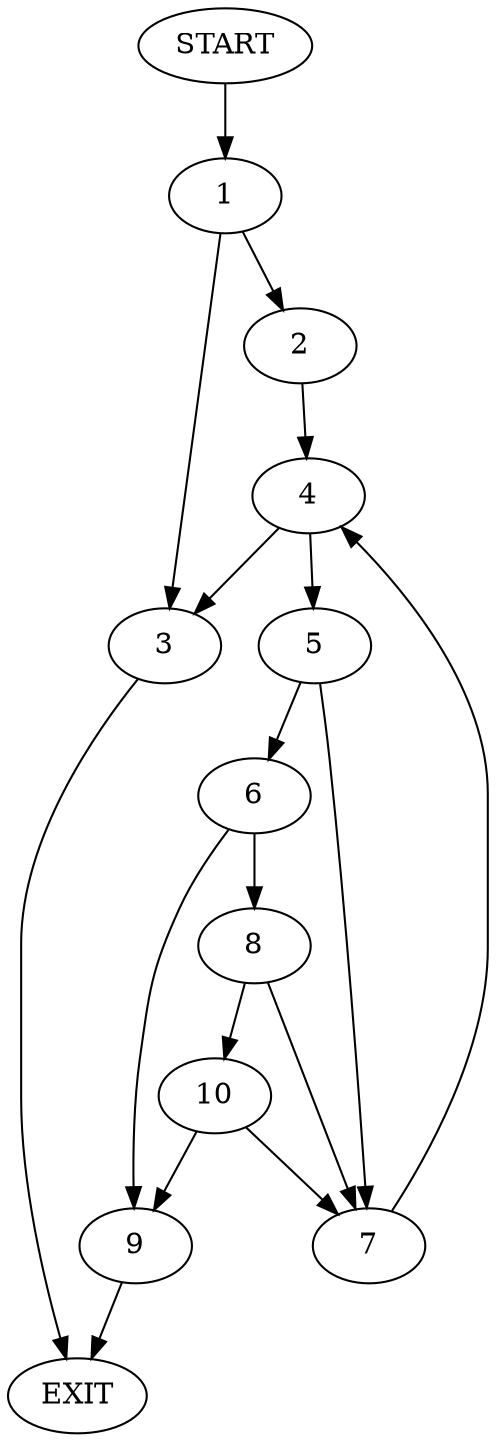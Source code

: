 digraph {
0 [label="START"]
11 [label="EXIT"]
0 -> 1
1 -> 2
1 -> 3
3 -> 11
2 -> 4
4 -> 5
4 -> 3
5 -> 6
5 -> 7
6 -> 8
6 -> 9
7 -> 4
9 -> 11
8 -> 7
8 -> 10
10 -> 7
10 -> 9
}
